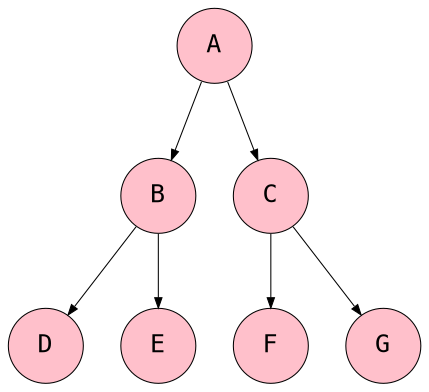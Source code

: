 digraph BinaryTree {
    node [shape=circle, style=filled, fillcolor=pink, fontcolor=black, fontsize=12, width=0.5, height=0.5, fontname="Courier", penwidth=0.5];
    edge [len=2.0, penwidth=0.5, arrowsize=0.5, minlen=1];

    A -> B;
    A -> C;
    B -> D;
    B -> E;
    C -> F;
    C -> G;
}

digraph RandomDigraph1 {
    node [shape=circle, style=filled, fillcolor=pink, fontcolor=black, fontsize=12, width=0.5, height=0.5, fontname="Courier", penwidth=0.5];
    edge [len=2.0, penwidth=0.5, arrowsize=0.5];

    A -> B;
    A -> C;
    A -> D;
    B -> C;
    B -> E;
    C -> D;
    C -> E;
}

graph RandomGraph1 {
    node [shape=circle, style=filled, fillcolor=pink, fontcolor=black, fontsize=12, width=0.5, height=0.5, fontname="Courier", penwidth=0.5];
    edge [len=2.0, penwidth=0.5, arrowsize=0.5];

    A -- B;
    A -- C;
    A -- D;
    B -- C;
    B -- E;
    C -- D;
    C -- E;
}

digraph RandomDigraph2 {
    node [shape=circle, style=filled, fillcolor=pink, fontcolor=black, fontsize=12, width=0.5, height=0.5, fontname="Courier", penwidth=0.5];
    edge [len=2.0, penwidth=0.5, arrowsize=0.5];

    A -> B;
    A -> C;
    B -> C;
    B -> D;
    C -> D;
    D -> E;
}

digraph RandomDigraph3 {
    node [shape=circle, style=filled, fillcolor=pink, fontcolor=black, fontsize=12, width=0.5, height=0.5, fontname="Courier", penwidth=0.5];
    edge [len=2.0, penwidth=0.5, arrowsize=0.5];

    A -> B;
    A -> C;
    A -> D;
    B -> D;
    C -> E;
}

digraph RandomDigraph4 {
    node [shape=circle, style=filled, fillcolor=pink, fontcolor=black, fontsize=12, width=0.5, height=0.5, fontname="Courier", penwidth=0.5];
    edge [len=2.0, penwidth=0.5, arrowsize=0.5];

    A -> B;
    A -> C;
    A -> D;
    B -> C;
    B -> D;
    C -> D;
    D -> E;
}


digraph RandomDigraph5 {
    node [shape=circle, style=filled, fillcolor=pink, fontcolor=black, fontsize=12, width=0.5, height=0.5, fontname="Courier", penwidth=0.5];
    edge [len=2.0, penwidth=0.5, arrowsize=0.5];

    A -> B;
    A -> C;
    A -> D;
    B -> C;
    B -> E;
    C -> D;
    D -> E;
    E -> A;
}


digraph CompleteDigraph {
    node [shape=circle, style=filled, fillcolor=pink, fontcolor=black, fontsize=12, width=0.5, height=0.5, fontname="Courier", penwidth=0.5];
    edge [len=2.0, penwidth=0.5, arrowsize=0.5];

    A -> B;
    A -> C;
    A -> D;
    A -> E;
    B -> A;
    B -> C;
    B -> D;
    B -> E;
    C -> A;
    C -> B;
    C -> D;
    C -> E;
    D -> A;
    D -> B;
    D -> C;
    D -> E;
    E -> A;
    E -> B;
    E -> C;
    E -> D;
}

graph CompleteGraph {
    node [shape=circle, style=filled, fillcolor=pink, fontcolor=black, fontsize=12, width=0.5, height=0.5, fontname="Courier", penwidth=0.5];
    edge [len=2.0, penwidth=0.5, arrowsize=0.5];

    A -- {B,C,D,E,F}
    B -- {C,D,E,F}
    C -- {D,E,F}
    D -- {E,F}
    E -- {F}
    F -- {}
}


digraph NaturalNumbers {
    node [shape=circle, style=filled, fillcolor=pink, fontcolor=black, fontsize=12, width=0.5, height=0.5, fontname="Courier", penwidth=0.5];
    edge [len=2.0, penwidth=0.5, arrowsize=0.5];
    rankdir=LR;

    label="\lV = {0, 1, 2, 3, …,}\lE = {(n, n+1) : n in V}\l ";
    labelloc=t;

    inf [label="⋯", shape="plaintext",style=none,fontsize=18]
    0 -> 1 -> 2 -> 3 -> 4 -> inf;
}

digraph SubsetsABC {
    node [shape=circle, style=filled, fontname="Consolas,Courier",fillcolor=pink, fontcolor=black, fontsize=12, width=1.0, height=1.0];
    edge [len=1.0, minlen=1.5,penwidth=1.0, arrowsize=1.0];
    rankdir=BT;

    label="\lV = ℙ({a,b,c})\lE = {(X,Y) : X,Y in V and X ⊊ Y w/ no smaller Y}\l\lRecall ℙ({a,b,c}) is set of all subsets of {a, b, c}\l
    ";
    labelloc=t;

    empty [label="{}"];
    a [label="{a}"];
    b [label="{b}"];
    c [label="{c}"];
    ab [label="{a, b}"];
    ac [label="{a, c}"];
    bc [label="{b, c}"];
    abc [label="{a, b, c}"];

    empty -> {a, b, c};
    a -> {ab, ac};
    b -> {ab, bc};
    c -> {ac, bc};
    ab -> {abc};
    ac -> {abc};
    bc -> {abc};

}

digraph SubsetsABC {
    node [shape=circle, style=filled, fontname="Consolas,Courier",fillcolor=pink, fontcolor=black, fontsize=12, width=1.0, height=1.0];
    edge [len=1.0, penwidth=1.0, arrowsize=1.0];
    rankdir=BT;

    label="\lV = ℙ({a,b,c})\lE = {(X,Y) : X,Y in V and X ⊆ Y}\l ";
    labelloc=t;

    empty [label="{}"];
    a [label="{a}"];
    b [label="{b}"];
    c [label="{c}"];
    ab [label="{a,b}"];
    ac [label="{a,c}"];
    bc [label="{b,c}"];
    abc [label="{a, b, c}"];

    {
        empty -> empty;
        a -> a;
        b -> b;
        c -> c;
        ab -> ab;
        ac -> ac;
        bc -> bc;
        abc -> abc;
    }

    {
        empty -> {ab, ac, bc, abc};
        a -> {abc};
        b -> {abc};
        c -> {abc};
    }

    empty -> {a, b, c};
    a -> {ab, ac};
    b -> {ab, bc};
    c -> {ac, bc};
    ab -> {abc};
    ac -> {abc};
    bc -> {abc};
    abc -> {};
}

digraph PermutationsABC {
    node [shape=circle, style=filled, fontname="Consolas,Courier",fillcolor=pink, fontcolor=black, fontsize=12, width=1.0, height=1.0];
    edge [len=1.0, penwidth=1.0, arrowsize=1.0];
    rankdir=TB;

    empty [label="''\n{a,b,c}"];
    a [label="a__\n{b,c}"];
    b [label="b__\n{a,c}"];
    c [label="c__\n{a,b}"];
    ab [label="ab_\n{c}"];
    ac [label="ac_\n{b}"];
    ba [label="ba_\n{c}"];
    bc [label="bc_\n{a}"];
    ca [label="ca_\n{b}"];
    cb [label="cb_\n{a}"];
    abc [label="abc\n{}"];
    acb [label="acb\n{}"];
    bac [label="bac\n{}"];
    bca [label="bca\n{}"];
    cab [label="cab\n{}"];
    cba [label="cba\n{}"];

    empty -> {a, b, c};
    a -> {ab, ac}
    b -> {ba, bc};
    c -> {ca, cb};
    ab -> {abc}
    ac -> {acb}
    ba -> {bac}
    bc -> {bca}
    ca -> {cab}
    cb -> {cba}
}
